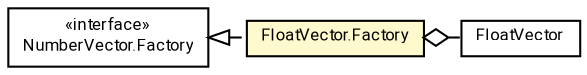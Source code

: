 #!/usr/local/bin/dot
#
# Class diagram 
# Generated by UMLGraph version R5_7_2-60-g0e99a6 (http://www.spinellis.gr/umlgraph/)
#

digraph G {
	graph [fontnames="svg"]
	edge [fontname="Roboto",fontsize=7,labelfontname="Roboto",labelfontsize=7,color="black"];
	node [fontname="Roboto",fontcolor="black",fontsize=8,shape=plaintext,margin=0,width=0,height=0];
	nodesep=0.15;
	ranksep=0.25;
	rankdir=LR;
	// de.lmu.ifi.dbs.elki.data.NumberVector.Factory<V extends de.lmu.ifi.dbs.elki.data.NumberVector>
	c4492663 [label=<<table title="de.lmu.ifi.dbs.elki.data.NumberVector.Factory" border="0" cellborder="1" cellspacing="0" cellpadding="2" href="NumberVector.Factory.html" target="_parent">
		<tr><td><table border="0" cellspacing="0" cellpadding="1">
		<tr><td align="center" balign="center"> &#171;interface&#187; </td></tr>
		<tr><td align="center" balign="center"> <font face="Roboto">NumberVector.Factory</font> </td></tr>
		</table></td></tr>
		</table>>, URL="NumberVector.Factory.html"];
	// de.lmu.ifi.dbs.elki.data.FloatVector
	c4492776 [label=<<table title="de.lmu.ifi.dbs.elki.data.FloatVector" border="0" cellborder="1" cellspacing="0" cellpadding="2" href="FloatVector.html" target="_parent">
		<tr><td><table border="0" cellspacing="0" cellpadding="1">
		<tr><td align="center" balign="center"> <font face="Roboto">FloatVector</font> </td></tr>
		</table></td></tr>
		</table>>, URL="FloatVector.html"];
	// de.lmu.ifi.dbs.elki.data.FloatVector.Factory
	c4492777 [label=<<table title="de.lmu.ifi.dbs.elki.data.FloatVector.Factory" border="0" cellborder="1" cellspacing="0" cellpadding="2" bgcolor="lemonChiffon" href="FloatVector.Factory.html" target="_parent">
		<tr><td><table border="0" cellspacing="0" cellpadding="1">
		<tr><td align="center" balign="center"> <font face="Roboto">FloatVector.Factory</font> </td></tr>
		</table></td></tr>
		</table>>, URL="FloatVector.Factory.html"];
	// de.lmu.ifi.dbs.elki.data.FloatVector.Factory implements de.lmu.ifi.dbs.elki.data.NumberVector.Factory<V extends de.lmu.ifi.dbs.elki.data.NumberVector>
	c4492663 -> c4492777 [arrowtail=empty,style=dashed,dir=back,weight=9];
	// de.lmu.ifi.dbs.elki.data.FloatVector.Factory has de.lmu.ifi.dbs.elki.data.FloatVector
	c4492777 -> c4492776 [arrowhead=none,arrowtail=ediamond,dir=back,weight=4];
}

